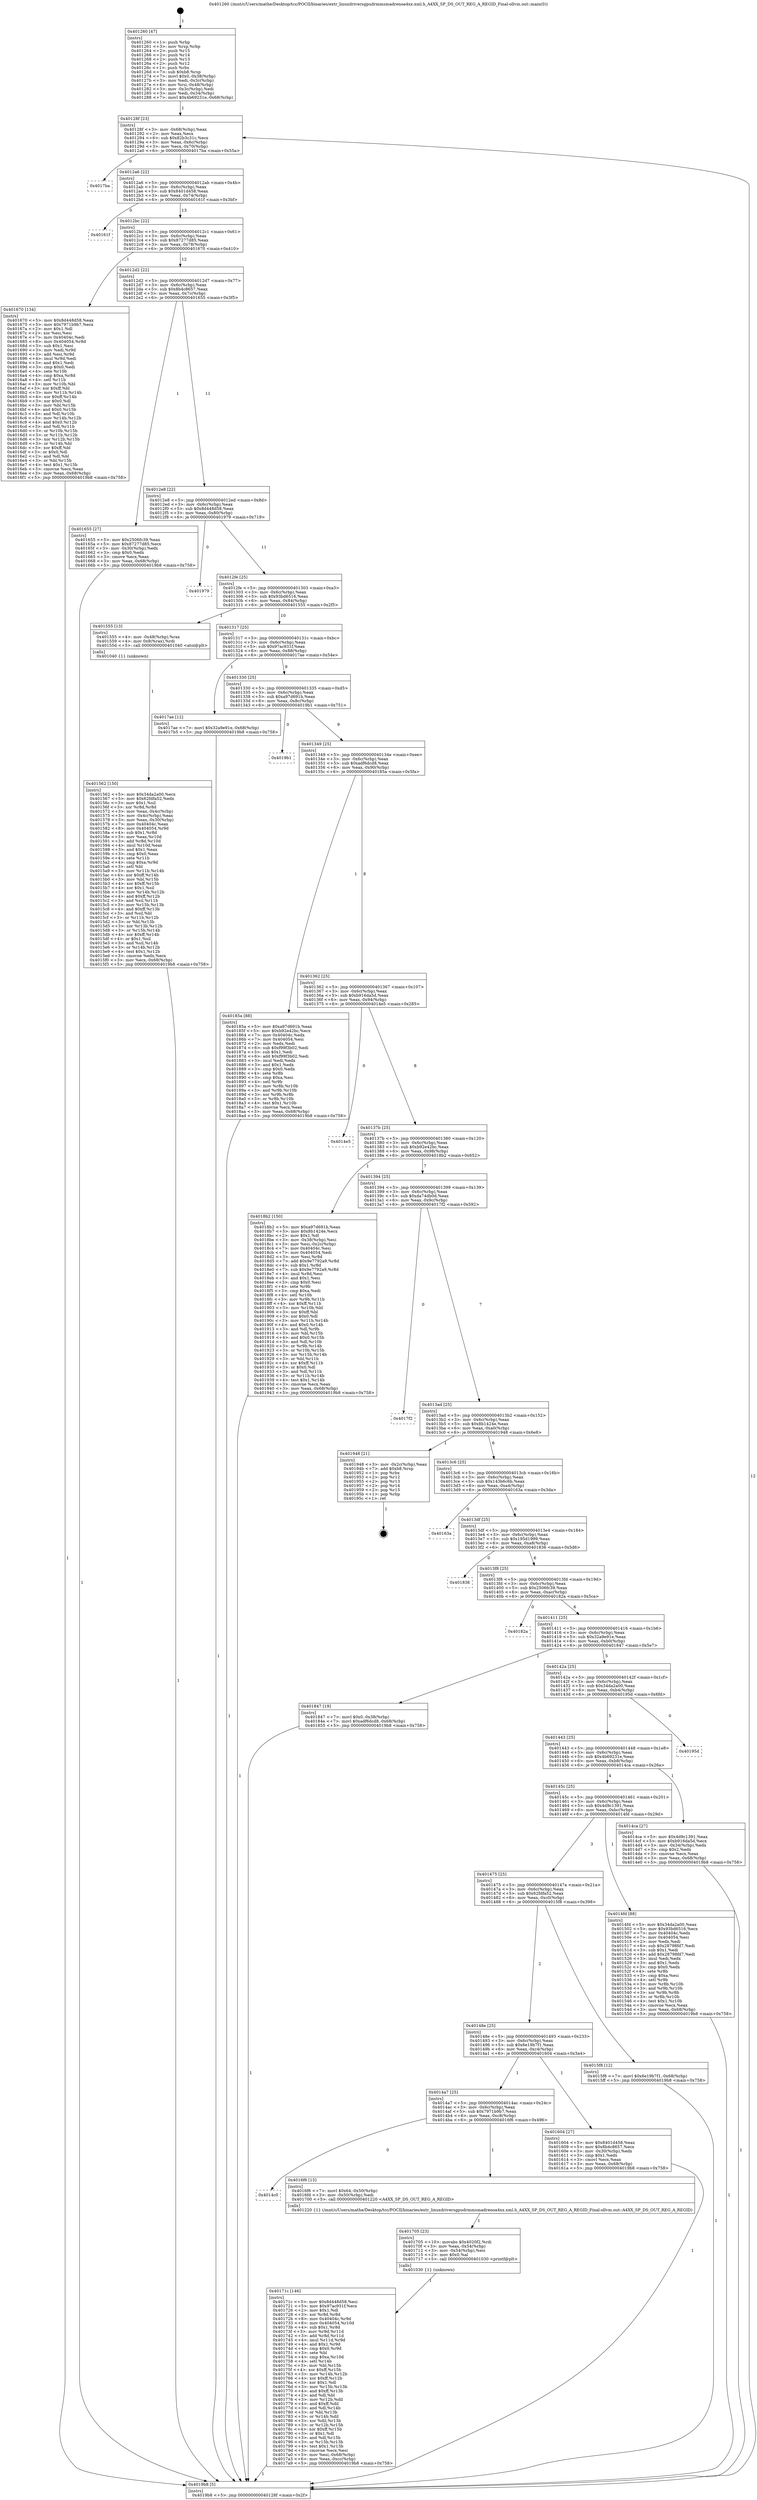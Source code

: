 digraph "0x401260" {
  label = "0x401260 (/mnt/c/Users/mathe/Desktop/tcc/POCII/binaries/extr_linuxdriversgpudrmmsmadrenoa4xx.xml.h_A4XX_SP_DS_OUT_REG_A_REGID_Final-ollvm.out::main(0))"
  labelloc = "t"
  node[shape=record]

  Entry [label="",width=0.3,height=0.3,shape=circle,fillcolor=black,style=filled]
  "0x40128f" [label="{
     0x40128f [23]\l
     | [instrs]\l
     &nbsp;&nbsp;0x40128f \<+3\>: mov -0x68(%rbp),%eax\l
     &nbsp;&nbsp;0x401292 \<+2\>: mov %eax,%ecx\l
     &nbsp;&nbsp;0x401294 \<+6\>: sub $0x82b3c31c,%ecx\l
     &nbsp;&nbsp;0x40129a \<+3\>: mov %eax,-0x6c(%rbp)\l
     &nbsp;&nbsp;0x40129d \<+3\>: mov %ecx,-0x70(%rbp)\l
     &nbsp;&nbsp;0x4012a0 \<+6\>: je 00000000004017ba \<main+0x55a\>\l
  }"]
  "0x4017ba" [label="{
     0x4017ba\l
  }", style=dashed]
  "0x4012a6" [label="{
     0x4012a6 [22]\l
     | [instrs]\l
     &nbsp;&nbsp;0x4012a6 \<+5\>: jmp 00000000004012ab \<main+0x4b\>\l
     &nbsp;&nbsp;0x4012ab \<+3\>: mov -0x6c(%rbp),%eax\l
     &nbsp;&nbsp;0x4012ae \<+5\>: sub $0x8401d458,%eax\l
     &nbsp;&nbsp;0x4012b3 \<+3\>: mov %eax,-0x74(%rbp)\l
     &nbsp;&nbsp;0x4012b6 \<+6\>: je 000000000040161f \<main+0x3bf\>\l
  }"]
  Exit [label="",width=0.3,height=0.3,shape=circle,fillcolor=black,style=filled,peripheries=2]
  "0x40161f" [label="{
     0x40161f\l
  }", style=dashed]
  "0x4012bc" [label="{
     0x4012bc [22]\l
     | [instrs]\l
     &nbsp;&nbsp;0x4012bc \<+5\>: jmp 00000000004012c1 \<main+0x61\>\l
     &nbsp;&nbsp;0x4012c1 \<+3\>: mov -0x6c(%rbp),%eax\l
     &nbsp;&nbsp;0x4012c4 \<+5\>: sub $0x87277d85,%eax\l
     &nbsp;&nbsp;0x4012c9 \<+3\>: mov %eax,-0x78(%rbp)\l
     &nbsp;&nbsp;0x4012cc \<+6\>: je 0000000000401670 \<main+0x410\>\l
  }"]
  "0x40171c" [label="{
     0x40171c [146]\l
     | [instrs]\l
     &nbsp;&nbsp;0x40171c \<+5\>: mov $0x8d448d58,%esi\l
     &nbsp;&nbsp;0x401721 \<+5\>: mov $0x97ac931f,%ecx\l
     &nbsp;&nbsp;0x401726 \<+2\>: mov $0x1,%dl\l
     &nbsp;&nbsp;0x401728 \<+3\>: xor %r8d,%r8d\l
     &nbsp;&nbsp;0x40172b \<+8\>: mov 0x40404c,%r9d\l
     &nbsp;&nbsp;0x401733 \<+8\>: mov 0x404054,%r10d\l
     &nbsp;&nbsp;0x40173b \<+4\>: sub $0x1,%r8d\l
     &nbsp;&nbsp;0x40173f \<+3\>: mov %r9d,%r11d\l
     &nbsp;&nbsp;0x401742 \<+3\>: add %r8d,%r11d\l
     &nbsp;&nbsp;0x401745 \<+4\>: imul %r11d,%r9d\l
     &nbsp;&nbsp;0x401749 \<+4\>: and $0x1,%r9d\l
     &nbsp;&nbsp;0x40174d \<+4\>: cmp $0x0,%r9d\l
     &nbsp;&nbsp;0x401751 \<+3\>: sete %bl\l
     &nbsp;&nbsp;0x401754 \<+4\>: cmp $0xa,%r10d\l
     &nbsp;&nbsp;0x401758 \<+4\>: setl %r14b\l
     &nbsp;&nbsp;0x40175c \<+3\>: mov %bl,%r15b\l
     &nbsp;&nbsp;0x40175f \<+4\>: xor $0xff,%r15b\l
     &nbsp;&nbsp;0x401763 \<+3\>: mov %r14b,%r12b\l
     &nbsp;&nbsp;0x401766 \<+4\>: xor $0xff,%r12b\l
     &nbsp;&nbsp;0x40176a \<+3\>: xor $0x1,%dl\l
     &nbsp;&nbsp;0x40176d \<+3\>: mov %r15b,%r13b\l
     &nbsp;&nbsp;0x401770 \<+4\>: and $0xff,%r13b\l
     &nbsp;&nbsp;0x401774 \<+2\>: and %dl,%bl\l
     &nbsp;&nbsp;0x401776 \<+3\>: mov %r12b,%dil\l
     &nbsp;&nbsp;0x401779 \<+4\>: and $0xff,%dil\l
     &nbsp;&nbsp;0x40177d \<+3\>: and %dl,%r14b\l
     &nbsp;&nbsp;0x401780 \<+3\>: or %bl,%r13b\l
     &nbsp;&nbsp;0x401783 \<+3\>: or %r14b,%dil\l
     &nbsp;&nbsp;0x401786 \<+3\>: xor %dil,%r13b\l
     &nbsp;&nbsp;0x401789 \<+3\>: or %r12b,%r15b\l
     &nbsp;&nbsp;0x40178c \<+4\>: xor $0xff,%r15b\l
     &nbsp;&nbsp;0x401790 \<+3\>: or $0x1,%dl\l
     &nbsp;&nbsp;0x401793 \<+3\>: and %dl,%r15b\l
     &nbsp;&nbsp;0x401796 \<+3\>: or %r15b,%r13b\l
     &nbsp;&nbsp;0x401799 \<+4\>: test $0x1,%r13b\l
     &nbsp;&nbsp;0x40179d \<+3\>: cmovne %ecx,%esi\l
     &nbsp;&nbsp;0x4017a0 \<+3\>: mov %esi,-0x68(%rbp)\l
     &nbsp;&nbsp;0x4017a3 \<+6\>: mov %eax,-0xcc(%rbp)\l
     &nbsp;&nbsp;0x4017a9 \<+5\>: jmp 00000000004019b8 \<main+0x758\>\l
  }"]
  "0x401670" [label="{
     0x401670 [134]\l
     | [instrs]\l
     &nbsp;&nbsp;0x401670 \<+5\>: mov $0x8d448d58,%eax\l
     &nbsp;&nbsp;0x401675 \<+5\>: mov $0x7971b9b7,%ecx\l
     &nbsp;&nbsp;0x40167a \<+2\>: mov $0x1,%dl\l
     &nbsp;&nbsp;0x40167c \<+2\>: xor %esi,%esi\l
     &nbsp;&nbsp;0x40167e \<+7\>: mov 0x40404c,%edi\l
     &nbsp;&nbsp;0x401685 \<+8\>: mov 0x404054,%r8d\l
     &nbsp;&nbsp;0x40168d \<+3\>: sub $0x1,%esi\l
     &nbsp;&nbsp;0x401690 \<+3\>: mov %edi,%r9d\l
     &nbsp;&nbsp;0x401693 \<+3\>: add %esi,%r9d\l
     &nbsp;&nbsp;0x401696 \<+4\>: imul %r9d,%edi\l
     &nbsp;&nbsp;0x40169a \<+3\>: and $0x1,%edi\l
     &nbsp;&nbsp;0x40169d \<+3\>: cmp $0x0,%edi\l
     &nbsp;&nbsp;0x4016a0 \<+4\>: sete %r10b\l
     &nbsp;&nbsp;0x4016a4 \<+4\>: cmp $0xa,%r8d\l
     &nbsp;&nbsp;0x4016a8 \<+4\>: setl %r11b\l
     &nbsp;&nbsp;0x4016ac \<+3\>: mov %r10b,%bl\l
     &nbsp;&nbsp;0x4016af \<+3\>: xor $0xff,%bl\l
     &nbsp;&nbsp;0x4016b2 \<+3\>: mov %r11b,%r14b\l
     &nbsp;&nbsp;0x4016b5 \<+4\>: xor $0xff,%r14b\l
     &nbsp;&nbsp;0x4016b9 \<+3\>: xor $0x0,%dl\l
     &nbsp;&nbsp;0x4016bc \<+3\>: mov %bl,%r15b\l
     &nbsp;&nbsp;0x4016bf \<+4\>: and $0x0,%r15b\l
     &nbsp;&nbsp;0x4016c3 \<+3\>: and %dl,%r10b\l
     &nbsp;&nbsp;0x4016c6 \<+3\>: mov %r14b,%r12b\l
     &nbsp;&nbsp;0x4016c9 \<+4\>: and $0x0,%r12b\l
     &nbsp;&nbsp;0x4016cd \<+3\>: and %dl,%r11b\l
     &nbsp;&nbsp;0x4016d0 \<+3\>: or %r10b,%r15b\l
     &nbsp;&nbsp;0x4016d3 \<+3\>: or %r11b,%r12b\l
     &nbsp;&nbsp;0x4016d6 \<+3\>: xor %r12b,%r15b\l
     &nbsp;&nbsp;0x4016d9 \<+3\>: or %r14b,%bl\l
     &nbsp;&nbsp;0x4016dc \<+3\>: xor $0xff,%bl\l
     &nbsp;&nbsp;0x4016df \<+3\>: or $0x0,%dl\l
     &nbsp;&nbsp;0x4016e2 \<+2\>: and %dl,%bl\l
     &nbsp;&nbsp;0x4016e4 \<+3\>: or %bl,%r15b\l
     &nbsp;&nbsp;0x4016e7 \<+4\>: test $0x1,%r15b\l
     &nbsp;&nbsp;0x4016eb \<+3\>: cmovne %ecx,%eax\l
     &nbsp;&nbsp;0x4016ee \<+3\>: mov %eax,-0x68(%rbp)\l
     &nbsp;&nbsp;0x4016f1 \<+5\>: jmp 00000000004019b8 \<main+0x758\>\l
  }"]
  "0x4012d2" [label="{
     0x4012d2 [22]\l
     | [instrs]\l
     &nbsp;&nbsp;0x4012d2 \<+5\>: jmp 00000000004012d7 \<main+0x77\>\l
     &nbsp;&nbsp;0x4012d7 \<+3\>: mov -0x6c(%rbp),%eax\l
     &nbsp;&nbsp;0x4012da \<+5\>: sub $0x8b4c8657,%eax\l
     &nbsp;&nbsp;0x4012df \<+3\>: mov %eax,-0x7c(%rbp)\l
     &nbsp;&nbsp;0x4012e2 \<+6\>: je 0000000000401655 \<main+0x3f5\>\l
  }"]
  "0x401705" [label="{
     0x401705 [23]\l
     | [instrs]\l
     &nbsp;&nbsp;0x401705 \<+10\>: movabs $0x4020f2,%rdi\l
     &nbsp;&nbsp;0x40170f \<+3\>: mov %eax,-0x54(%rbp)\l
     &nbsp;&nbsp;0x401712 \<+3\>: mov -0x54(%rbp),%esi\l
     &nbsp;&nbsp;0x401715 \<+2\>: mov $0x0,%al\l
     &nbsp;&nbsp;0x401717 \<+5\>: call 0000000000401030 \<printf@plt\>\l
     | [calls]\l
     &nbsp;&nbsp;0x401030 \{1\} (unknown)\l
  }"]
  "0x401655" [label="{
     0x401655 [27]\l
     | [instrs]\l
     &nbsp;&nbsp;0x401655 \<+5\>: mov $0x2506fc39,%eax\l
     &nbsp;&nbsp;0x40165a \<+5\>: mov $0x87277d85,%ecx\l
     &nbsp;&nbsp;0x40165f \<+3\>: mov -0x30(%rbp),%edx\l
     &nbsp;&nbsp;0x401662 \<+3\>: cmp $0x0,%edx\l
     &nbsp;&nbsp;0x401665 \<+3\>: cmove %ecx,%eax\l
     &nbsp;&nbsp;0x401668 \<+3\>: mov %eax,-0x68(%rbp)\l
     &nbsp;&nbsp;0x40166b \<+5\>: jmp 00000000004019b8 \<main+0x758\>\l
  }"]
  "0x4012e8" [label="{
     0x4012e8 [22]\l
     | [instrs]\l
     &nbsp;&nbsp;0x4012e8 \<+5\>: jmp 00000000004012ed \<main+0x8d\>\l
     &nbsp;&nbsp;0x4012ed \<+3\>: mov -0x6c(%rbp),%eax\l
     &nbsp;&nbsp;0x4012f0 \<+5\>: sub $0x8d448d58,%eax\l
     &nbsp;&nbsp;0x4012f5 \<+3\>: mov %eax,-0x80(%rbp)\l
     &nbsp;&nbsp;0x4012f8 \<+6\>: je 0000000000401979 \<main+0x719\>\l
  }"]
  "0x4014c0" [label="{
     0x4014c0\l
  }", style=dashed]
  "0x401979" [label="{
     0x401979\l
  }", style=dashed]
  "0x4012fe" [label="{
     0x4012fe [25]\l
     | [instrs]\l
     &nbsp;&nbsp;0x4012fe \<+5\>: jmp 0000000000401303 \<main+0xa3\>\l
     &nbsp;&nbsp;0x401303 \<+3\>: mov -0x6c(%rbp),%eax\l
     &nbsp;&nbsp;0x401306 \<+5\>: sub $0x93bd6516,%eax\l
     &nbsp;&nbsp;0x40130b \<+6\>: mov %eax,-0x84(%rbp)\l
     &nbsp;&nbsp;0x401311 \<+6\>: je 0000000000401555 \<main+0x2f5\>\l
  }"]
  "0x4016f6" [label="{
     0x4016f6 [15]\l
     | [instrs]\l
     &nbsp;&nbsp;0x4016f6 \<+7\>: movl $0x64,-0x50(%rbp)\l
     &nbsp;&nbsp;0x4016fd \<+3\>: mov -0x50(%rbp),%edi\l
     &nbsp;&nbsp;0x401700 \<+5\>: call 0000000000401220 \<A4XX_SP_DS_OUT_REG_A_REGID\>\l
     | [calls]\l
     &nbsp;&nbsp;0x401220 \{1\} (/mnt/c/Users/mathe/Desktop/tcc/POCII/binaries/extr_linuxdriversgpudrmmsmadrenoa4xx.xml.h_A4XX_SP_DS_OUT_REG_A_REGID_Final-ollvm.out::A4XX_SP_DS_OUT_REG_A_REGID)\l
  }"]
  "0x401555" [label="{
     0x401555 [13]\l
     | [instrs]\l
     &nbsp;&nbsp;0x401555 \<+4\>: mov -0x48(%rbp),%rax\l
     &nbsp;&nbsp;0x401559 \<+4\>: mov 0x8(%rax),%rdi\l
     &nbsp;&nbsp;0x40155d \<+5\>: call 0000000000401040 \<atoi@plt\>\l
     | [calls]\l
     &nbsp;&nbsp;0x401040 \{1\} (unknown)\l
  }"]
  "0x401317" [label="{
     0x401317 [25]\l
     | [instrs]\l
     &nbsp;&nbsp;0x401317 \<+5\>: jmp 000000000040131c \<main+0xbc\>\l
     &nbsp;&nbsp;0x40131c \<+3\>: mov -0x6c(%rbp),%eax\l
     &nbsp;&nbsp;0x40131f \<+5\>: sub $0x97ac931f,%eax\l
     &nbsp;&nbsp;0x401324 \<+6\>: mov %eax,-0x88(%rbp)\l
     &nbsp;&nbsp;0x40132a \<+6\>: je 00000000004017ae \<main+0x54e\>\l
  }"]
  "0x4014a7" [label="{
     0x4014a7 [25]\l
     | [instrs]\l
     &nbsp;&nbsp;0x4014a7 \<+5\>: jmp 00000000004014ac \<main+0x24c\>\l
     &nbsp;&nbsp;0x4014ac \<+3\>: mov -0x6c(%rbp),%eax\l
     &nbsp;&nbsp;0x4014af \<+5\>: sub $0x7971b9b7,%eax\l
     &nbsp;&nbsp;0x4014b4 \<+6\>: mov %eax,-0xc8(%rbp)\l
     &nbsp;&nbsp;0x4014ba \<+6\>: je 00000000004016f6 \<main+0x496\>\l
  }"]
  "0x4017ae" [label="{
     0x4017ae [12]\l
     | [instrs]\l
     &nbsp;&nbsp;0x4017ae \<+7\>: movl $0x32a9e91e,-0x68(%rbp)\l
     &nbsp;&nbsp;0x4017b5 \<+5\>: jmp 00000000004019b8 \<main+0x758\>\l
  }"]
  "0x401330" [label="{
     0x401330 [25]\l
     | [instrs]\l
     &nbsp;&nbsp;0x401330 \<+5\>: jmp 0000000000401335 \<main+0xd5\>\l
     &nbsp;&nbsp;0x401335 \<+3\>: mov -0x6c(%rbp),%eax\l
     &nbsp;&nbsp;0x401338 \<+5\>: sub $0xa97d691b,%eax\l
     &nbsp;&nbsp;0x40133d \<+6\>: mov %eax,-0x8c(%rbp)\l
     &nbsp;&nbsp;0x401343 \<+6\>: je 00000000004019b1 \<main+0x751\>\l
  }"]
  "0x401604" [label="{
     0x401604 [27]\l
     | [instrs]\l
     &nbsp;&nbsp;0x401604 \<+5\>: mov $0x8401d458,%eax\l
     &nbsp;&nbsp;0x401609 \<+5\>: mov $0x8b4c8657,%ecx\l
     &nbsp;&nbsp;0x40160e \<+3\>: mov -0x30(%rbp),%edx\l
     &nbsp;&nbsp;0x401611 \<+3\>: cmp $0x1,%edx\l
     &nbsp;&nbsp;0x401614 \<+3\>: cmovl %ecx,%eax\l
     &nbsp;&nbsp;0x401617 \<+3\>: mov %eax,-0x68(%rbp)\l
     &nbsp;&nbsp;0x40161a \<+5\>: jmp 00000000004019b8 \<main+0x758\>\l
  }"]
  "0x4019b1" [label="{
     0x4019b1\l
  }", style=dashed]
  "0x401349" [label="{
     0x401349 [25]\l
     | [instrs]\l
     &nbsp;&nbsp;0x401349 \<+5\>: jmp 000000000040134e \<main+0xee\>\l
     &nbsp;&nbsp;0x40134e \<+3\>: mov -0x6c(%rbp),%eax\l
     &nbsp;&nbsp;0x401351 \<+5\>: sub $0xadf6dcd8,%eax\l
     &nbsp;&nbsp;0x401356 \<+6\>: mov %eax,-0x90(%rbp)\l
     &nbsp;&nbsp;0x40135c \<+6\>: je 000000000040185a \<main+0x5fa\>\l
  }"]
  "0x40148e" [label="{
     0x40148e [25]\l
     | [instrs]\l
     &nbsp;&nbsp;0x40148e \<+5\>: jmp 0000000000401493 \<main+0x233\>\l
     &nbsp;&nbsp;0x401493 \<+3\>: mov -0x6c(%rbp),%eax\l
     &nbsp;&nbsp;0x401496 \<+5\>: sub $0x6e19b7f1,%eax\l
     &nbsp;&nbsp;0x40149b \<+6\>: mov %eax,-0xc4(%rbp)\l
     &nbsp;&nbsp;0x4014a1 \<+6\>: je 0000000000401604 \<main+0x3a4\>\l
  }"]
  "0x40185a" [label="{
     0x40185a [88]\l
     | [instrs]\l
     &nbsp;&nbsp;0x40185a \<+5\>: mov $0xa97d691b,%eax\l
     &nbsp;&nbsp;0x40185f \<+5\>: mov $0xb92e42bc,%ecx\l
     &nbsp;&nbsp;0x401864 \<+7\>: mov 0x40404c,%edx\l
     &nbsp;&nbsp;0x40186b \<+7\>: mov 0x404054,%esi\l
     &nbsp;&nbsp;0x401872 \<+2\>: mov %edx,%edi\l
     &nbsp;&nbsp;0x401874 \<+6\>: sub $0xf99f3b02,%edi\l
     &nbsp;&nbsp;0x40187a \<+3\>: sub $0x1,%edi\l
     &nbsp;&nbsp;0x40187d \<+6\>: add $0xf99f3b02,%edi\l
     &nbsp;&nbsp;0x401883 \<+3\>: imul %edi,%edx\l
     &nbsp;&nbsp;0x401886 \<+3\>: and $0x1,%edx\l
     &nbsp;&nbsp;0x401889 \<+3\>: cmp $0x0,%edx\l
     &nbsp;&nbsp;0x40188c \<+4\>: sete %r8b\l
     &nbsp;&nbsp;0x401890 \<+3\>: cmp $0xa,%esi\l
     &nbsp;&nbsp;0x401893 \<+4\>: setl %r9b\l
     &nbsp;&nbsp;0x401897 \<+3\>: mov %r8b,%r10b\l
     &nbsp;&nbsp;0x40189a \<+3\>: and %r9b,%r10b\l
     &nbsp;&nbsp;0x40189d \<+3\>: xor %r9b,%r8b\l
     &nbsp;&nbsp;0x4018a0 \<+3\>: or %r8b,%r10b\l
     &nbsp;&nbsp;0x4018a3 \<+4\>: test $0x1,%r10b\l
     &nbsp;&nbsp;0x4018a7 \<+3\>: cmovne %ecx,%eax\l
     &nbsp;&nbsp;0x4018aa \<+3\>: mov %eax,-0x68(%rbp)\l
     &nbsp;&nbsp;0x4018ad \<+5\>: jmp 00000000004019b8 \<main+0x758\>\l
  }"]
  "0x401362" [label="{
     0x401362 [25]\l
     | [instrs]\l
     &nbsp;&nbsp;0x401362 \<+5\>: jmp 0000000000401367 \<main+0x107\>\l
     &nbsp;&nbsp;0x401367 \<+3\>: mov -0x6c(%rbp),%eax\l
     &nbsp;&nbsp;0x40136a \<+5\>: sub $0xb916da5d,%eax\l
     &nbsp;&nbsp;0x40136f \<+6\>: mov %eax,-0x94(%rbp)\l
     &nbsp;&nbsp;0x401375 \<+6\>: je 00000000004014e5 \<main+0x285\>\l
  }"]
  "0x4015f8" [label="{
     0x4015f8 [12]\l
     | [instrs]\l
     &nbsp;&nbsp;0x4015f8 \<+7\>: movl $0x6e19b7f1,-0x68(%rbp)\l
     &nbsp;&nbsp;0x4015ff \<+5\>: jmp 00000000004019b8 \<main+0x758\>\l
  }"]
  "0x4014e5" [label="{
     0x4014e5\l
  }", style=dashed]
  "0x40137b" [label="{
     0x40137b [25]\l
     | [instrs]\l
     &nbsp;&nbsp;0x40137b \<+5\>: jmp 0000000000401380 \<main+0x120\>\l
     &nbsp;&nbsp;0x401380 \<+3\>: mov -0x6c(%rbp),%eax\l
     &nbsp;&nbsp;0x401383 \<+5\>: sub $0xb92e42bc,%eax\l
     &nbsp;&nbsp;0x401388 \<+6\>: mov %eax,-0x98(%rbp)\l
     &nbsp;&nbsp;0x40138e \<+6\>: je 00000000004018b2 \<main+0x652\>\l
  }"]
  "0x401562" [label="{
     0x401562 [150]\l
     | [instrs]\l
     &nbsp;&nbsp;0x401562 \<+5\>: mov $0x34da2a00,%ecx\l
     &nbsp;&nbsp;0x401567 \<+5\>: mov $0x62fdfa52,%edx\l
     &nbsp;&nbsp;0x40156c \<+3\>: mov $0x1,%sil\l
     &nbsp;&nbsp;0x40156f \<+3\>: xor %r8d,%r8d\l
     &nbsp;&nbsp;0x401572 \<+3\>: mov %eax,-0x4c(%rbp)\l
     &nbsp;&nbsp;0x401575 \<+3\>: mov -0x4c(%rbp),%eax\l
     &nbsp;&nbsp;0x401578 \<+3\>: mov %eax,-0x30(%rbp)\l
     &nbsp;&nbsp;0x40157b \<+7\>: mov 0x40404c,%eax\l
     &nbsp;&nbsp;0x401582 \<+8\>: mov 0x404054,%r9d\l
     &nbsp;&nbsp;0x40158a \<+4\>: sub $0x1,%r8d\l
     &nbsp;&nbsp;0x40158e \<+3\>: mov %eax,%r10d\l
     &nbsp;&nbsp;0x401591 \<+3\>: add %r8d,%r10d\l
     &nbsp;&nbsp;0x401594 \<+4\>: imul %r10d,%eax\l
     &nbsp;&nbsp;0x401598 \<+3\>: and $0x1,%eax\l
     &nbsp;&nbsp;0x40159b \<+3\>: cmp $0x0,%eax\l
     &nbsp;&nbsp;0x40159e \<+4\>: sete %r11b\l
     &nbsp;&nbsp;0x4015a2 \<+4\>: cmp $0xa,%r9d\l
     &nbsp;&nbsp;0x4015a6 \<+3\>: setl %bl\l
     &nbsp;&nbsp;0x4015a9 \<+3\>: mov %r11b,%r14b\l
     &nbsp;&nbsp;0x4015ac \<+4\>: xor $0xff,%r14b\l
     &nbsp;&nbsp;0x4015b0 \<+3\>: mov %bl,%r15b\l
     &nbsp;&nbsp;0x4015b3 \<+4\>: xor $0xff,%r15b\l
     &nbsp;&nbsp;0x4015b7 \<+4\>: xor $0x1,%sil\l
     &nbsp;&nbsp;0x4015bb \<+3\>: mov %r14b,%r12b\l
     &nbsp;&nbsp;0x4015be \<+4\>: and $0xff,%r12b\l
     &nbsp;&nbsp;0x4015c2 \<+3\>: and %sil,%r11b\l
     &nbsp;&nbsp;0x4015c5 \<+3\>: mov %r15b,%r13b\l
     &nbsp;&nbsp;0x4015c8 \<+4\>: and $0xff,%r13b\l
     &nbsp;&nbsp;0x4015cc \<+3\>: and %sil,%bl\l
     &nbsp;&nbsp;0x4015cf \<+3\>: or %r11b,%r12b\l
     &nbsp;&nbsp;0x4015d2 \<+3\>: or %bl,%r13b\l
     &nbsp;&nbsp;0x4015d5 \<+3\>: xor %r13b,%r12b\l
     &nbsp;&nbsp;0x4015d8 \<+3\>: or %r15b,%r14b\l
     &nbsp;&nbsp;0x4015db \<+4\>: xor $0xff,%r14b\l
     &nbsp;&nbsp;0x4015df \<+4\>: or $0x1,%sil\l
     &nbsp;&nbsp;0x4015e3 \<+3\>: and %sil,%r14b\l
     &nbsp;&nbsp;0x4015e6 \<+3\>: or %r14b,%r12b\l
     &nbsp;&nbsp;0x4015e9 \<+4\>: test $0x1,%r12b\l
     &nbsp;&nbsp;0x4015ed \<+3\>: cmovne %edx,%ecx\l
     &nbsp;&nbsp;0x4015f0 \<+3\>: mov %ecx,-0x68(%rbp)\l
     &nbsp;&nbsp;0x4015f3 \<+5\>: jmp 00000000004019b8 \<main+0x758\>\l
  }"]
  "0x4018b2" [label="{
     0x4018b2 [150]\l
     | [instrs]\l
     &nbsp;&nbsp;0x4018b2 \<+5\>: mov $0xa97d691b,%eax\l
     &nbsp;&nbsp;0x4018b7 \<+5\>: mov $0x8b1424e,%ecx\l
     &nbsp;&nbsp;0x4018bc \<+2\>: mov $0x1,%dl\l
     &nbsp;&nbsp;0x4018be \<+3\>: mov -0x38(%rbp),%esi\l
     &nbsp;&nbsp;0x4018c1 \<+3\>: mov %esi,-0x2c(%rbp)\l
     &nbsp;&nbsp;0x4018c4 \<+7\>: mov 0x40404c,%esi\l
     &nbsp;&nbsp;0x4018cb \<+7\>: mov 0x404054,%edi\l
     &nbsp;&nbsp;0x4018d2 \<+3\>: mov %esi,%r8d\l
     &nbsp;&nbsp;0x4018d5 \<+7\>: add $0x9e7792a9,%r8d\l
     &nbsp;&nbsp;0x4018dc \<+4\>: sub $0x1,%r8d\l
     &nbsp;&nbsp;0x4018e0 \<+7\>: sub $0x9e7792a9,%r8d\l
     &nbsp;&nbsp;0x4018e7 \<+4\>: imul %r8d,%esi\l
     &nbsp;&nbsp;0x4018eb \<+3\>: and $0x1,%esi\l
     &nbsp;&nbsp;0x4018ee \<+3\>: cmp $0x0,%esi\l
     &nbsp;&nbsp;0x4018f1 \<+4\>: sete %r9b\l
     &nbsp;&nbsp;0x4018f5 \<+3\>: cmp $0xa,%edi\l
     &nbsp;&nbsp;0x4018f8 \<+4\>: setl %r10b\l
     &nbsp;&nbsp;0x4018fc \<+3\>: mov %r9b,%r11b\l
     &nbsp;&nbsp;0x4018ff \<+4\>: xor $0xff,%r11b\l
     &nbsp;&nbsp;0x401903 \<+3\>: mov %r10b,%bl\l
     &nbsp;&nbsp;0x401906 \<+3\>: xor $0xff,%bl\l
     &nbsp;&nbsp;0x401909 \<+3\>: xor $0x0,%dl\l
     &nbsp;&nbsp;0x40190c \<+3\>: mov %r11b,%r14b\l
     &nbsp;&nbsp;0x40190f \<+4\>: and $0x0,%r14b\l
     &nbsp;&nbsp;0x401913 \<+3\>: and %dl,%r9b\l
     &nbsp;&nbsp;0x401916 \<+3\>: mov %bl,%r15b\l
     &nbsp;&nbsp;0x401919 \<+4\>: and $0x0,%r15b\l
     &nbsp;&nbsp;0x40191d \<+3\>: and %dl,%r10b\l
     &nbsp;&nbsp;0x401920 \<+3\>: or %r9b,%r14b\l
     &nbsp;&nbsp;0x401923 \<+3\>: or %r10b,%r15b\l
     &nbsp;&nbsp;0x401926 \<+3\>: xor %r15b,%r14b\l
     &nbsp;&nbsp;0x401929 \<+3\>: or %bl,%r11b\l
     &nbsp;&nbsp;0x40192c \<+4\>: xor $0xff,%r11b\l
     &nbsp;&nbsp;0x401930 \<+3\>: or $0x0,%dl\l
     &nbsp;&nbsp;0x401933 \<+3\>: and %dl,%r11b\l
     &nbsp;&nbsp;0x401936 \<+3\>: or %r11b,%r14b\l
     &nbsp;&nbsp;0x401939 \<+4\>: test $0x1,%r14b\l
     &nbsp;&nbsp;0x40193d \<+3\>: cmovne %ecx,%eax\l
     &nbsp;&nbsp;0x401940 \<+3\>: mov %eax,-0x68(%rbp)\l
     &nbsp;&nbsp;0x401943 \<+5\>: jmp 00000000004019b8 \<main+0x758\>\l
  }"]
  "0x401394" [label="{
     0x401394 [25]\l
     | [instrs]\l
     &nbsp;&nbsp;0x401394 \<+5\>: jmp 0000000000401399 \<main+0x139\>\l
     &nbsp;&nbsp;0x401399 \<+3\>: mov -0x6c(%rbp),%eax\l
     &nbsp;&nbsp;0x40139c \<+5\>: sub $0xda74db0d,%eax\l
     &nbsp;&nbsp;0x4013a1 \<+6\>: mov %eax,-0x9c(%rbp)\l
     &nbsp;&nbsp;0x4013a7 \<+6\>: je 00000000004017f2 \<main+0x592\>\l
  }"]
  "0x401475" [label="{
     0x401475 [25]\l
     | [instrs]\l
     &nbsp;&nbsp;0x401475 \<+5\>: jmp 000000000040147a \<main+0x21a\>\l
     &nbsp;&nbsp;0x40147a \<+3\>: mov -0x6c(%rbp),%eax\l
     &nbsp;&nbsp;0x40147d \<+5\>: sub $0x62fdfa52,%eax\l
     &nbsp;&nbsp;0x401482 \<+6\>: mov %eax,-0xc0(%rbp)\l
     &nbsp;&nbsp;0x401488 \<+6\>: je 00000000004015f8 \<main+0x398\>\l
  }"]
  "0x4017f2" [label="{
     0x4017f2\l
  }", style=dashed]
  "0x4013ad" [label="{
     0x4013ad [25]\l
     | [instrs]\l
     &nbsp;&nbsp;0x4013ad \<+5\>: jmp 00000000004013b2 \<main+0x152\>\l
     &nbsp;&nbsp;0x4013b2 \<+3\>: mov -0x6c(%rbp),%eax\l
     &nbsp;&nbsp;0x4013b5 \<+5\>: sub $0x8b1424e,%eax\l
     &nbsp;&nbsp;0x4013ba \<+6\>: mov %eax,-0xa0(%rbp)\l
     &nbsp;&nbsp;0x4013c0 \<+6\>: je 0000000000401948 \<main+0x6e8\>\l
  }"]
  "0x4014fd" [label="{
     0x4014fd [88]\l
     | [instrs]\l
     &nbsp;&nbsp;0x4014fd \<+5\>: mov $0x34da2a00,%eax\l
     &nbsp;&nbsp;0x401502 \<+5\>: mov $0x93bd6516,%ecx\l
     &nbsp;&nbsp;0x401507 \<+7\>: mov 0x40404c,%edx\l
     &nbsp;&nbsp;0x40150e \<+7\>: mov 0x404054,%esi\l
     &nbsp;&nbsp;0x401515 \<+2\>: mov %edx,%edi\l
     &nbsp;&nbsp;0x401517 \<+6\>: sub $0x28798fd7,%edi\l
     &nbsp;&nbsp;0x40151d \<+3\>: sub $0x1,%edi\l
     &nbsp;&nbsp;0x401520 \<+6\>: add $0x28798fd7,%edi\l
     &nbsp;&nbsp;0x401526 \<+3\>: imul %edi,%edx\l
     &nbsp;&nbsp;0x401529 \<+3\>: and $0x1,%edx\l
     &nbsp;&nbsp;0x40152c \<+3\>: cmp $0x0,%edx\l
     &nbsp;&nbsp;0x40152f \<+4\>: sete %r8b\l
     &nbsp;&nbsp;0x401533 \<+3\>: cmp $0xa,%esi\l
     &nbsp;&nbsp;0x401536 \<+4\>: setl %r9b\l
     &nbsp;&nbsp;0x40153a \<+3\>: mov %r8b,%r10b\l
     &nbsp;&nbsp;0x40153d \<+3\>: and %r9b,%r10b\l
     &nbsp;&nbsp;0x401540 \<+3\>: xor %r9b,%r8b\l
     &nbsp;&nbsp;0x401543 \<+3\>: or %r8b,%r10b\l
     &nbsp;&nbsp;0x401546 \<+4\>: test $0x1,%r10b\l
     &nbsp;&nbsp;0x40154a \<+3\>: cmovne %ecx,%eax\l
     &nbsp;&nbsp;0x40154d \<+3\>: mov %eax,-0x68(%rbp)\l
     &nbsp;&nbsp;0x401550 \<+5\>: jmp 00000000004019b8 \<main+0x758\>\l
  }"]
  "0x401948" [label="{
     0x401948 [21]\l
     | [instrs]\l
     &nbsp;&nbsp;0x401948 \<+3\>: mov -0x2c(%rbp),%eax\l
     &nbsp;&nbsp;0x40194b \<+7\>: add $0xb8,%rsp\l
     &nbsp;&nbsp;0x401952 \<+1\>: pop %rbx\l
     &nbsp;&nbsp;0x401953 \<+2\>: pop %r12\l
     &nbsp;&nbsp;0x401955 \<+2\>: pop %r13\l
     &nbsp;&nbsp;0x401957 \<+2\>: pop %r14\l
     &nbsp;&nbsp;0x401959 \<+2\>: pop %r15\l
     &nbsp;&nbsp;0x40195b \<+1\>: pop %rbp\l
     &nbsp;&nbsp;0x40195c \<+1\>: ret\l
  }"]
  "0x4013c6" [label="{
     0x4013c6 [25]\l
     | [instrs]\l
     &nbsp;&nbsp;0x4013c6 \<+5\>: jmp 00000000004013cb \<main+0x16b\>\l
     &nbsp;&nbsp;0x4013cb \<+3\>: mov -0x6c(%rbp),%eax\l
     &nbsp;&nbsp;0x4013ce \<+5\>: sub $0x143b6c6b,%eax\l
     &nbsp;&nbsp;0x4013d3 \<+6\>: mov %eax,-0xa4(%rbp)\l
     &nbsp;&nbsp;0x4013d9 \<+6\>: je 000000000040163a \<main+0x3da\>\l
  }"]
  "0x401260" [label="{
     0x401260 [47]\l
     | [instrs]\l
     &nbsp;&nbsp;0x401260 \<+1\>: push %rbp\l
     &nbsp;&nbsp;0x401261 \<+3\>: mov %rsp,%rbp\l
     &nbsp;&nbsp;0x401264 \<+2\>: push %r15\l
     &nbsp;&nbsp;0x401266 \<+2\>: push %r14\l
     &nbsp;&nbsp;0x401268 \<+2\>: push %r13\l
     &nbsp;&nbsp;0x40126a \<+2\>: push %r12\l
     &nbsp;&nbsp;0x40126c \<+1\>: push %rbx\l
     &nbsp;&nbsp;0x40126d \<+7\>: sub $0xb8,%rsp\l
     &nbsp;&nbsp;0x401274 \<+7\>: movl $0x0,-0x38(%rbp)\l
     &nbsp;&nbsp;0x40127b \<+3\>: mov %edi,-0x3c(%rbp)\l
     &nbsp;&nbsp;0x40127e \<+4\>: mov %rsi,-0x48(%rbp)\l
     &nbsp;&nbsp;0x401282 \<+3\>: mov -0x3c(%rbp),%edi\l
     &nbsp;&nbsp;0x401285 \<+3\>: mov %edi,-0x34(%rbp)\l
     &nbsp;&nbsp;0x401288 \<+7\>: movl $0x4b69231e,-0x68(%rbp)\l
  }"]
  "0x40163a" [label="{
     0x40163a\l
  }", style=dashed]
  "0x4013df" [label="{
     0x4013df [25]\l
     | [instrs]\l
     &nbsp;&nbsp;0x4013df \<+5\>: jmp 00000000004013e4 \<main+0x184\>\l
     &nbsp;&nbsp;0x4013e4 \<+3\>: mov -0x6c(%rbp),%eax\l
     &nbsp;&nbsp;0x4013e7 \<+5\>: sub $0x195d1999,%eax\l
     &nbsp;&nbsp;0x4013ec \<+6\>: mov %eax,-0xa8(%rbp)\l
     &nbsp;&nbsp;0x4013f2 \<+6\>: je 0000000000401836 \<main+0x5d6\>\l
  }"]
  "0x4019b8" [label="{
     0x4019b8 [5]\l
     | [instrs]\l
     &nbsp;&nbsp;0x4019b8 \<+5\>: jmp 000000000040128f \<main+0x2f\>\l
  }"]
  "0x401836" [label="{
     0x401836\l
  }", style=dashed]
  "0x4013f8" [label="{
     0x4013f8 [25]\l
     | [instrs]\l
     &nbsp;&nbsp;0x4013f8 \<+5\>: jmp 00000000004013fd \<main+0x19d\>\l
     &nbsp;&nbsp;0x4013fd \<+3\>: mov -0x6c(%rbp),%eax\l
     &nbsp;&nbsp;0x401400 \<+5\>: sub $0x2506fc39,%eax\l
     &nbsp;&nbsp;0x401405 \<+6\>: mov %eax,-0xac(%rbp)\l
     &nbsp;&nbsp;0x40140b \<+6\>: je 000000000040182a \<main+0x5ca\>\l
  }"]
  "0x40145c" [label="{
     0x40145c [25]\l
     | [instrs]\l
     &nbsp;&nbsp;0x40145c \<+5\>: jmp 0000000000401461 \<main+0x201\>\l
     &nbsp;&nbsp;0x401461 \<+3\>: mov -0x6c(%rbp),%eax\l
     &nbsp;&nbsp;0x401464 \<+5\>: sub $0x4d9c1391,%eax\l
     &nbsp;&nbsp;0x401469 \<+6\>: mov %eax,-0xbc(%rbp)\l
     &nbsp;&nbsp;0x40146f \<+6\>: je 00000000004014fd \<main+0x29d\>\l
  }"]
  "0x40182a" [label="{
     0x40182a\l
  }", style=dashed]
  "0x401411" [label="{
     0x401411 [25]\l
     | [instrs]\l
     &nbsp;&nbsp;0x401411 \<+5\>: jmp 0000000000401416 \<main+0x1b6\>\l
     &nbsp;&nbsp;0x401416 \<+3\>: mov -0x6c(%rbp),%eax\l
     &nbsp;&nbsp;0x401419 \<+5\>: sub $0x32a9e91e,%eax\l
     &nbsp;&nbsp;0x40141e \<+6\>: mov %eax,-0xb0(%rbp)\l
     &nbsp;&nbsp;0x401424 \<+6\>: je 0000000000401847 \<main+0x5e7\>\l
  }"]
  "0x4014ca" [label="{
     0x4014ca [27]\l
     | [instrs]\l
     &nbsp;&nbsp;0x4014ca \<+5\>: mov $0x4d9c1391,%eax\l
     &nbsp;&nbsp;0x4014cf \<+5\>: mov $0xb916da5d,%ecx\l
     &nbsp;&nbsp;0x4014d4 \<+3\>: mov -0x34(%rbp),%edx\l
     &nbsp;&nbsp;0x4014d7 \<+3\>: cmp $0x2,%edx\l
     &nbsp;&nbsp;0x4014da \<+3\>: cmovne %ecx,%eax\l
     &nbsp;&nbsp;0x4014dd \<+3\>: mov %eax,-0x68(%rbp)\l
     &nbsp;&nbsp;0x4014e0 \<+5\>: jmp 00000000004019b8 \<main+0x758\>\l
  }"]
  "0x401847" [label="{
     0x401847 [19]\l
     | [instrs]\l
     &nbsp;&nbsp;0x401847 \<+7\>: movl $0x0,-0x38(%rbp)\l
     &nbsp;&nbsp;0x40184e \<+7\>: movl $0xadf6dcd8,-0x68(%rbp)\l
     &nbsp;&nbsp;0x401855 \<+5\>: jmp 00000000004019b8 \<main+0x758\>\l
  }"]
  "0x40142a" [label="{
     0x40142a [25]\l
     | [instrs]\l
     &nbsp;&nbsp;0x40142a \<+5\>: jmp 000000000040142f \<main+0x1cf\>\l
     &nbsp;&nbsp;0x40142f \<+3\>: mov -0x6c(%rbp),%eax\l
     &nbsp;&nbsp;0x401432 \<+5\>: sub $0x34da2a00,%eax\l
     &nbsp;&nbsp;0x401437 \<+6\>: mov %eax,-0xb4(%rbp)\l
     &nbsp;&nbsp;0x40143d \<+6\>: je 000000000040195d \<main+0x6fd\>\l
  }"]
  "0x401443" [label="{
     0x401443 [25]\l
     | [instrs]\l
     &nbsp;&nbsp;0x401443 \<+5\>: jmp 0000000000401448 \<main+0x1e8\>\l
     &nbsp;&nbsp;0x401448 \<+3\>: mov -0x6c(%rbp),%eax\l
     &nbsp;&nbsp;0x40144b \<+5\>: sub $0x4b69231e,%eax\l
     &nbsp;&nbsp;0x401450 \<+6\>: mov %eax,-0xb8(%rbp)\l
     &nbsp;&nbsp;0x401456 \<+6\>: je 00000000004014ca \<main+0x26a\>\l
  }"]
  "0x40195d" [label="{
     0x40195d\l
  }", style=dashed]
  Entry -> "0x401260" [label=" 1"]
  "0x40128f" -> "0x4017ba" [label=" 0"]
  "0x40128f" -> "0x4012a6" [label=" 13"]
  "0x401948" -> Exit [label=" 1"]
  "0x4012a6" -> "0x40161f" [label=" 0"]
  "0x4012a6" -> "0x4012bc" [label=" 13"]
  "0x4018b2" -> "0x4019b8" [label=" 1"]
  "0x4012bc" -> "0x401670" [label=" 1"]
  "0x4012bc" -> "0x4012d2" [label=" 12"]
  "0x40185a" -> "0x4019b8" [label=" 1"]
  "0x4012d2" -> "0x401655" [label=" 1"]
  "0x4012d2" -> "0x4012e8" [label=" 11"]
  "0x401847" -> "0x4019b8" [label=" 1"]
  "0x4012e8" -> "0x401979" [label=" 0"]
  "0x4012e8" -> "0x4012fe" [label=" 11"]
  "0x4017ae" -> "0x4019b8" [label=" 1"]
  "0x4012fe" -> "0x401555" [label=" 1"]
  "0x4012fe" -> "0x401317" [label=" 10"]
  "0x40171c" -> "0x4019b8" [label=" 1"]
  "0x401317" -> "0x4017ae" [label=" 1"]
  "0x401317" -> "0x401330" [label=" 9"]
  "0x4016f6" -> "0x401705" [label=" 1"]
  "0x401330" -> "0x4019b1" [label=" 0"]
  "0x401330" -> "0x401349" [label=" 9"]
  "0x4014a7" -> "0x4014c0" [label=" 0"]
  "0x401349" -> "0x40185a" [label=" 1"]
  "0x401349" -> "0x401362" [label=" 8"]
  "0x401705" -> "0x40171c" [label=" 1"]
  "0x401362" -> "0x4014e5" [label=" 0"]
  "0x401362" -> "0x40137b" [label=" 8"]
  "0x401670" -> "0x4019b8" [label=" 1"]
  "0x40137b" -> "0x4018b2" [label=" 1"]
  "0x40137b" -> "0x401394" [label=" 7"]
  "0x401604" -> "0x4019b8" [label=" 1"]
  "0x401394" -> "0x4017f2" [label=" 0"]
  "0x401394" -> "0x4013ad" [label=" 7"]
  "0x40148e" -> "0x4014a7" [label=" 1"]
  "0x4013ad" -> "0x401948" [label=" 1"]
  "0x4013ad" -> "0x4013c6" [label=" 6"]
  "0x40148e" -> "0x401604" [label=" 1"]
  "0x4013c6" -> "0x40163a" [label=" 0"]
  "0x4013c6" -> "0x4013df" [label=" 6"]
  "0x4015f8" -> "0x4019b8" [label=" 1"]
  "0x4013df" -> "0x401836" [label=" 0"]
  "0x4013df" -> "0x4013f8" [label=" 6"]
  "0x401475" -> "0x40148e" [label=" 2"]
  "0x4013f8" -> "0x40182a" [label=" 0"]
  "0x4013f8" -> "0x401411" [label=" 6"]
  "0x401475" -> "0x4015f8" [label=" 1"]
  "0x401411" -> "0x401847" [label=" 1"]
  "0x401411" -> "0x40142a" [label=" 5"]
  "0x401655" -> "0x4019b8" [label=" 1"]
  "0x40142a" -> "0x40195d" [label=" 0"]
  "0x40142a" -> "0x401443" [label=" 5"]
  "0x401562" -> "0x4019b8" [label=" 1"]
  "0x401443" -> "0x4014ca" [label=" 1"]
  "0x401443" -> "0x40145c" [label=" 4"]
  "0x4014ca" -> "0x4019b8" [label=" 1"]
  "0x401260" -> "0x40128f" [label=" 1"]
  "0x4019b8" -> "0x40128f" [label=" 12"]
  "0x4014a7" -> "0x4016f6" [label=" 1"]
  "0x40145c" -> "0x4014fd" [label=" 1"]
  "0x40145c" -> "0x401475" [label=" 3"]
  "0x4014fd" -> "0x4019b8" [label=" 1"]
  "0x401555" -> "0x401562" [label=" 1"]
}
